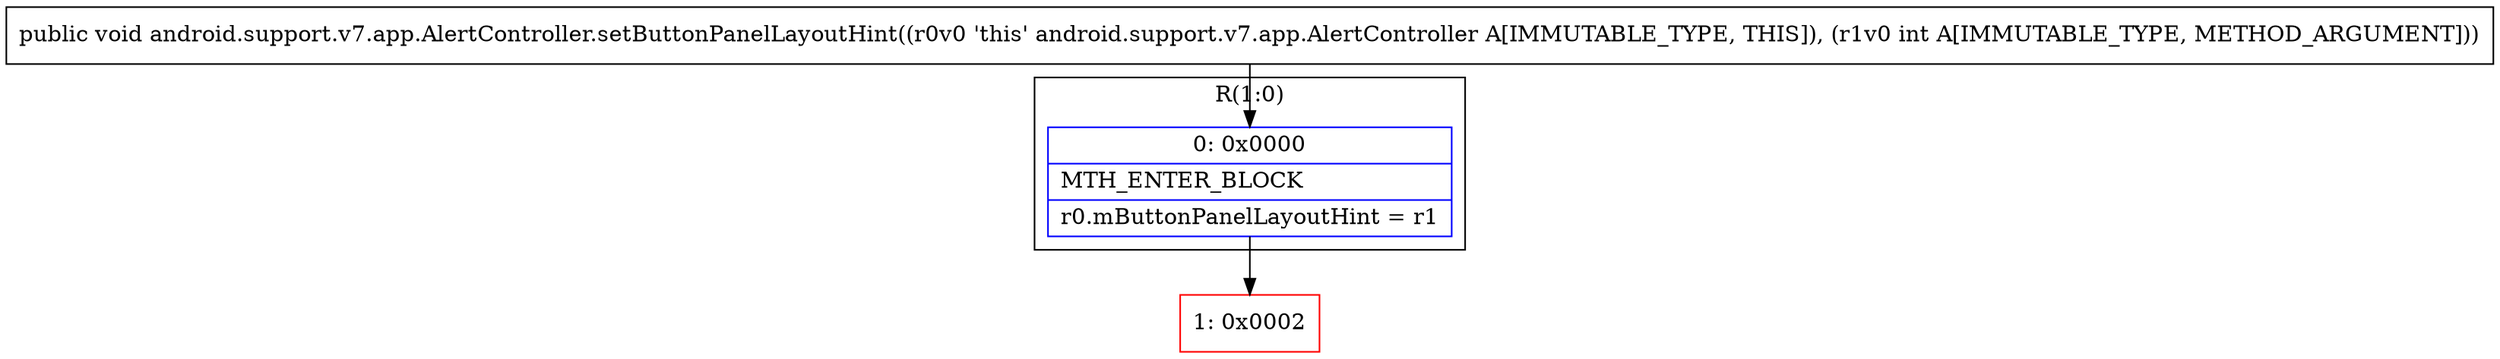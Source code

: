 digraph "CFG forandroid.support.v7.app.AlertController.setButtonPanelLayoutHint(I)V" {
subgraph cluster_Region_678450203 {
label = "R(1:0)";
node [shape=record,color=blue];
Node_0 [shape=record,label="{0\:\ 0x0000|MTH_ENTER_BLOCK\l|r0.mButtonPanelLayoutHint = r1\l}"];
}
Node_1 [shape=record,color=red,label="{1\:\ 0x0002}"];
MethodNode[shape=record,label="{public void android.support.v7.app.AlertController.setButtonPanelLayoutHint((r0v0 'this' android.support.v7.app.AlertController A[IMMUTABLE_TYPE, THIS]), (r1v0 int A[IMMUTABLE_TYPE, METHOD_ARGUMENT])) }"];
MethodNode -> Node_0;
Node_0 -> Node_1;
}

